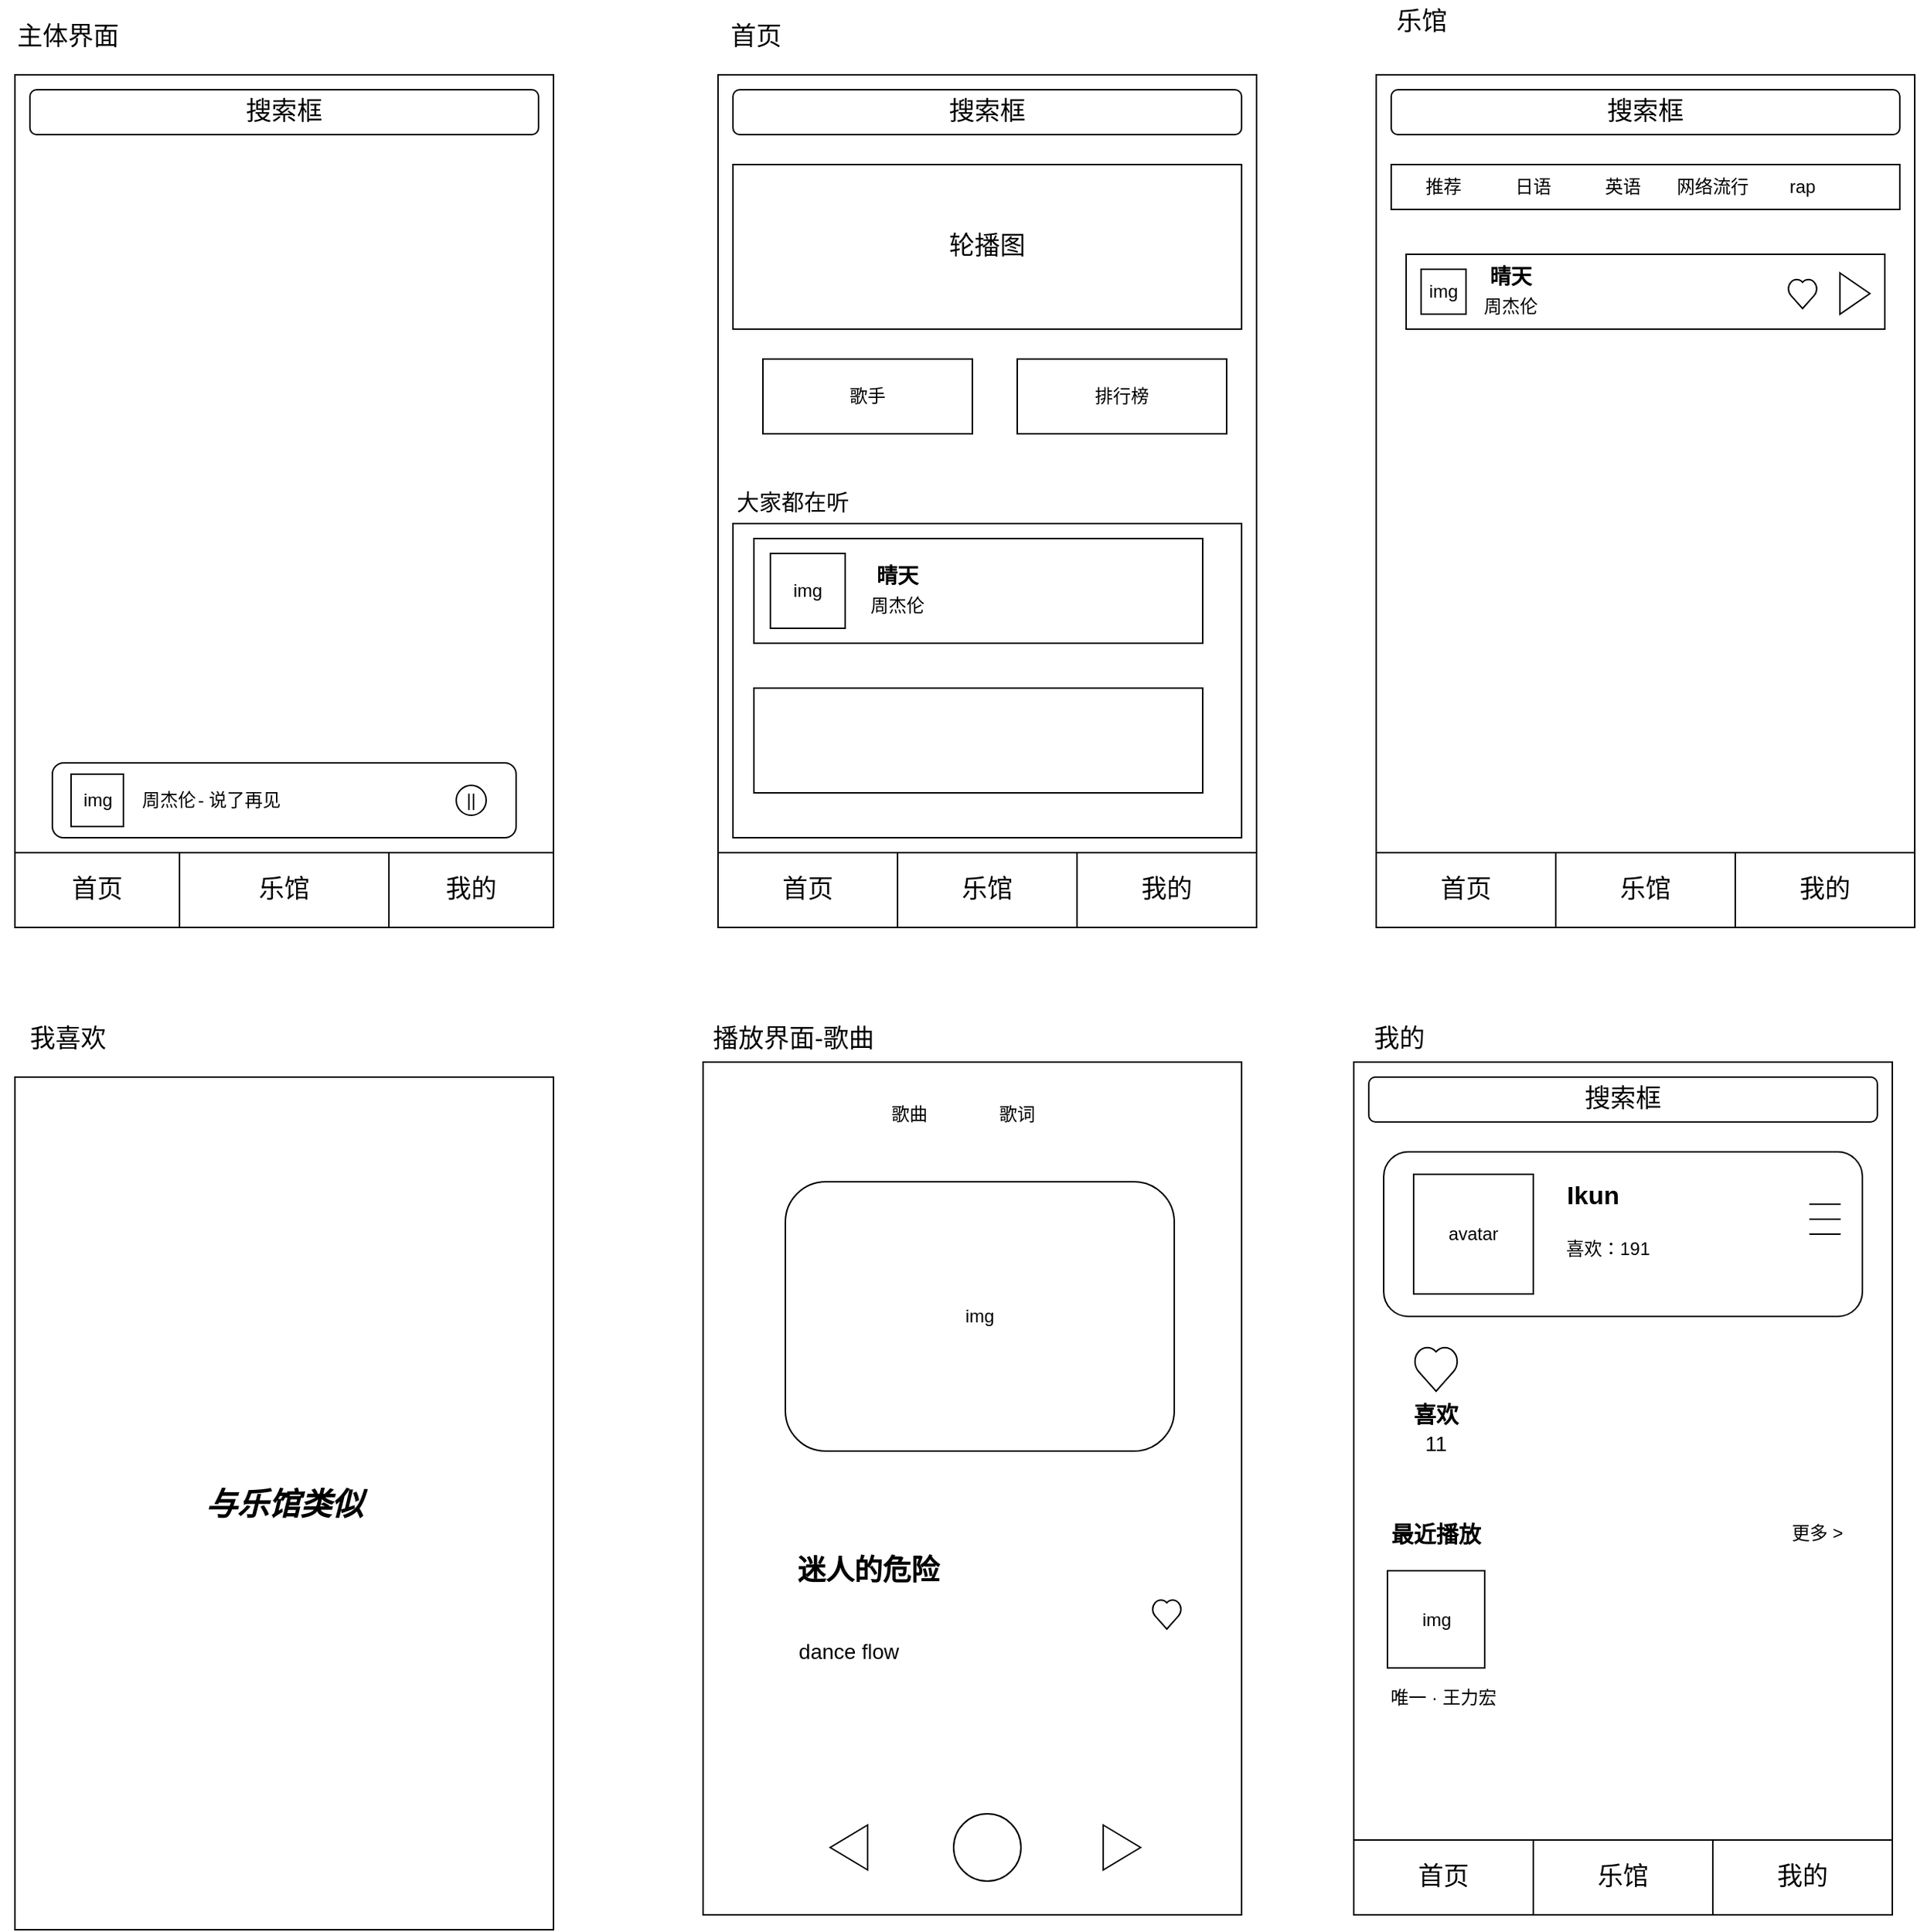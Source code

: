 <mxfile version="21.7.5" type="device">
  <diagram name="第 1 页" id="4hHL53P4-OzIi1WCuzci">
    <mxGraphModel dx="2261" dy="836" grid="1" gridSize="10" guides="1" tooltips="1" connect="1" arrows="1" fold="1" page="1" pageScale="1" pageWidth="827" pageHeight="1169" math="0" shadow="0">
      <root>
        <mxCell id="0" />
        <mxCell id="1" parent="0" />
        <mxCell id="vQLxhcx2_oaJsGIZo3zW-2" value="" style="rounded=0;whiteSpace=wrap;html=1;" vertex="1" parent="1">
          <mxGeometry x="-380" y="100" width="360" height="570" as="geometry" />
        </mxCell>
        <mxCell id="vQLxhcx2_oaJsGIZo3zW-4" value="" style="rounded=0;whiteSpace=wrap;html=1;" vertex="1" parent="1">
          <mxGeometry x="-380" y="620" width="360" height="50" as="geometry" />
        </mxCell>
        <mxCell id="vQLxhcx2_oaJsGIZo3zW-5" value="首页" style="rounded=0;whiteSpace=wrap;html=1;fontSize=17;" vertex="1" parent="1">
          <mxGeometry x="-380" y="620" width="110" height="50" as="geometry" />
        </mxCell>
        <mxCell id="vQLxhcx2_oaJsGIZo3zW-6" value="我的" style="rounded=0;whiteSpace=wrap;html=1;fontSize=17;" vertex="1" parent="1">
          <mxGeometry x="-130" y="620" width="110" height="50" as="geometry" />
        </mxCell>
        <mxCell id="vQLxhcx2_oaJsGIZo3zW-7" value="乐馆" style="rounded=0;whiteSpace=wrap;html=1;fontSize=17;" vertex="1" parent="1">
          <mxGeometry x="-270" y="620" width="140" height="50" as="geometry" />
        </mxCell>
        <mxCell id="vQLxhcx2_oaJsGIZo3zW-8" value="搜索框" style="rounded=1;whiteSpace=wrap;html=1;fontSize=17;" vertex="1" parent="1">
          <mxGeometry x="-370" y="110" width="340" height="30" as="geometry" />
        </mxCell>
        <mxCell id="vQLxhcx2_oaJsGIZo3zW-12" value="主体界面" style="text;html=1;align=center;verticalAlign=middle;resizable=0;points=[];autosize=1;strokeColor=none;fillColor=none;fontSize=17;" vertex="1" parent="1">
          <mxGeometry x="-390" y="60" width="90" height="30" as="geometry" />
        </mxCell>
        <mxCell id="vQLxhcx2_oaJsGIZo3zW-20" value="" style="rounded=0;whiteSpace=wrap;html=1;" vertex="1" parent="1">
          <mxGeometry x="90" y="100" width="360" height="570" as="geometry" />
        </mxCell>
        <mxCell id="vQLxhcx2_oaJsGIZo3zW-21" value="首页" style="rounded=0;whiteSpace=wrap;html=1;fontSize=17;" vertex="1" parent="1">
          <mxGeometry x="90" y="620" width="120" height="50" as="geometry" />
        </mxCell>
        <mxCell id="vQLxhcx2_oaJsGIZo3zW-22" value="乐馆" style="rounded=0;whiteSpace=wrap;html=1;fontSize=17;" vertex="1" parent="1">
          <mxGeometry x="210" y="620" width="120" height="50" as="geometry" />
        </mxCell>
        <mxCell id="vQLxhcx2_oaJsGIZo3zW-23" value="我的" style="rounded=0;whiteSpace=wrap;html=1;fontSize=17;" vertex="1" parent="1">
          <mxGeometry x="330" y="620" width="120" height="50" as="geometry" />
        </mxCell>
        <mxCell id="vQLxhcx2_oaJsGIZo3zW-24" value="搜索框" style="rounded=1;whiteSpace=wrap;html=1;fontSize=17;" vertex="1" parent="1">
          <mxGeometry x="100" y="110" width="340" height="30" as="geometry" />
        </mxCell>
        <mxCell id="vQLxhcx2_oaJsGIZo3zW-25" value="首页" style="text;html=1;align=center;verticalAlign=middle;resizable=0;points=[];autosize=1;strokeColor=none;fillColor=none;fontSize=17;" vertex="1" parent="1">
          <mxGeometry x="85" y="60" width="60" height="30" as="geometry" />
        </mxCell>
        <mxCell id="vQLxhcx2_oaJsGIZo3zW-26" value="轮播图" style="rounded=0;whiteSpace=wrap;html=1;fontSize=17;" vertex="1" parent="1">
          <mxGeometry x="100" y="160" width="340" height="110" as="geometry" />
        </mxCell>
        <mxCell id="vQLxhcx2_oaJsGIZo3zW-27" value="歌手" style="rounded=0;whiteSpace=wrap;html=1;" vertex="1" parent="1">
          <mxGeometry x="120" y="290" width="140" height="50" as="geometry" />
        </mxCell>
        <mxCell id="vQLxhcx2_oaJsGIZo3zW-28" value="排行榜" style="rounded=0;whiteSpace=wrap;html=1;" vertex="1" parent="1">
          <mxGeometry x="290" y="290" width="140" height="50" as="geometry" />
        </mxCell>
        <mxCell id="vQLxhcx2_oaJsGIZo3zW-30" value="大家都在听" style="text;html=1;strokeColor=none;fillColor=none;align=center;verticalAlign=middle;whiteSpace=wrap;rounded=0;fontSize=15;" vertex="1" parent="1">
          <mxGeometry x="100" y="370" width="80" height="30" as="geometry" />
        </mxCell>
        <mxCell id="vQLxhcx2_oaJsGIZo3zW-31" value="" style="rounded=0;whiteSpace=wrap;html=1;" vertex="1" parent="1">
          <mxGeometry x="100" y="400" width="340" height="210" as="geometry" />
        </mxCell>
        <mxCell id="vQLxhcx2_oaJsGIZo3zW-33" value="" style="rounded=0;whiteSpace=wrap;html=1;" vertex="1" parent="1">
          <mxGeometry x="114" y="410" width="300" height="70" as="geometry" />
        </mxCell>
        <mxCell id="vQLxhcx2_oaJsGIZo3zW-34" value="" style="rounded=0;whiteSpace=wrap;html=1;" vertex="1" parent="1">
          <mxGeometry x="114" y="510" width="300" height="70" as="geometry" />
        </mxCell>
        <mxCell id="vQLxhcx2_oaJsGIZo3zW-35" value="img" style="whiteSpace=wrap;html=1;aspect=fixed;" vertex="1" parent="1">
          <mxGeometry x="125" y="420" width="50" height="50" as="geometry" />
        </mxCell>
        <mxCell id="vQLxhcx2_oaJsGIZo3zW-36" value="晴天" style="text;html=1;strokeColor=none;fillColor=none;align=center;verticalAlign=middle;whiteSpace=wrap;rounded=0;fontStyle=1;fontSize=14;" vertex="1" parent="1">
          <mxGeometry x="180" y="420" width="60" height="30" as="geometry" />
        </mxCell>
        <mxCell id="vQLxhcx2_oaJsGIZo3zW-37" value="周杰伦" style="text;html=1;strokeColor=none;fillColor=none;align=center;verticalAlign=middle;whiteSpace=wrap;rounded=0;" vertex="1" parent="1">
          <mxGeometry x="180" y="440" width="60" height="30" as="geometry" />
        </mxCell>
        <mxCell id="vQLxhcx2_oaJsGIZo3zW-38" value="" style="rounded=0;whiteSpace=wrap;html=1;" vertex="1" parent="1">
          <mxGeometry x="530" y="100" width="360" height="570" as="geometry" />
        </mxCell>
        <mxCell id="vQLxhcx2_oaJsGIZo3zW-39" value="乐馆" style="text;html=1;align=center;verticalAlign=middle;resizable=0;points=[];autosize=1;strokeColor=none;fillColor=none;fontSize=17;" vertex="1" parent="1">
          <mxGeometry x="530" y="50" width="60" height="30" as="geometry" />
        </mxCell>
        <mxCell id="vQLxhcx2_oaJsGIZo3zW-40" value="" style="rounded=1;whiteSpace=wrap;html=1;" vertex="1" parent="1">
          <mxGeometry x="-355" y="560" width="310" height="50" as="geometry" />
        </mxCell>
        <mxCell id="vQLxhcx2_oaJsGIZo3zW-41" value="img" style="whiteSpace=wrap;html=1;aspect=fixed;" vertex="1" parent="1">
          <mxGeometry x="-342.5" y="567.5" width="35" height="35" as="geometry" />
        </mxCell>
        <mxCell id="vQLxhcx2_oaJsGIZo3zW-42" value="周杰伦" style="text;html=1;strokeColor=none;fillColor=none;align=center;verticalAlign=middle;whiteSpace=wrap;rounded=0;" vertex="1" parent="1">
          <mxGeometry x="-307.5" y="570" width="60" height="30" as="geometry" />
        </mxCell>
        <mxCell id="vQLxhcx2_oaJsGIZo3zW-43" value="- 说了再见" style="text;html=1;strokeColor=none;fillColor=none;align=center;verticalAlign=middle;whiteSpace=wrap;rounded=0;" vertex="1" parent="1">
          <mxGeometry x="-260" y="570" width="60" height="30" as="geometry" />
        </mxCell>
        <mxCell id="vQLxhcx2_oaJsGIZo3zW-44" value="||" style="ellipse;whiteSpace=wrap;html=1;aspect=fixed;" vertex="1" parent="1">
          <mxGeometry x="-85" y="575" width="20" height="20" as="geometry" />
        </mxCell>
        <mxCell id="vQLxhcx2_oaJsGIZo3zW-46" value="搜索框" style="rounded=1;whiteSpace=wrap;html=1;fontSize=17;" vertex="1" parent="1">
          <mxGeometry x="540" y="110" width="340" height="30" as="geometry" />
        </mxCell>
        <mxCell id="vQLxhcx2_oaJsGIZo3zW-47" value="首页" style="rounded=0;whiteSpace=wrap;html=1;fontSize=17;" vertex="1" parent="1">
          <mxGeometry x="530" y="620" width="120" height="50" as="geometry" />
        </mxCell>
        <mxCell id="vQLxhcx2_oaJsGIZo3zW-48" value="乐馆" style="rounded=0;whiteSpace=wrap;html=1;fontSize=17;" vertex="1" parent="1">
          <mxGeometry x="650" y="620" width="120" height="50" as="geometry" />
        </mxCell>
        <mxCell id="vQLxhcx2_oaJsGIZo3zW-49" value="我的" style="rounded=0;whiteSpace=wrap;html=1;fontSize=17;" vertex="1" parent="1">
          <mxGeometry x="770" y="620" width="120" height="50" as="geometry" />
        </mxCell>
        <mxCell id="vQLxhcx2_oaJsGIZo3zW-51" value="" style="rounded=0;whiteSpace=wrap;html=1;" vertex="1" parent="1">
          <mxGeometry x="540" y="160" width="340" height="30" as="geometry" />
        </mxCell>
        <mxCell id="vQLxhcx2_oaJsGIZo3zW-52" value="推荐" style="text;html=1;strokeColor=none;fillColor=none;align=center;verticalAlign=middle;whiteSpace=wrap;rounded=0;" vertex="1" parent="1">
          <mxGeometry x="550" y="165" width="50" height="20" as="geometry" />
        </mxCell>
        <mxCell id="vQLxhcx2_oaJsGIZo3zW-53" value="日语" style="text;html=1;strokeColor=none;fillColor=none;align=center;verticalAlign=middle;whiteSpace=wrap;rounded=0;" vertex="1" parent="1">
          <mxGeometry x="610" y="165" width="50" height="20" as="geometry" />
        </mxCell>
        <mxCell id="vQLxhcx2_oaJsGIZo3zW-54" value="英语" style="text;html=1;strokeColor=none;fillColor=none;align=center;verticalAlign=middle;whiteSpace=wrap;rounded=0;" vertex="1" parent="1">
          <mxGeometry x="670" y="165" width="50" height="20" as="geometry" />
        </mxCell>
        <mxCell id="vQLxhcx2_oaJsGIZo3zW-55" value="网络流行" style="text;html=1;strokeColor=none;fillColor=none;align=center;verticalAlign=middle;whiteSpace=wrap;rounded=0;" vertex="1" parent="1">
          <mxGeometry x="730" y="165" width="50" height="20" as="geometry" />
        </mxCell>
        <mxCell id="vQLxhcx2_oaJsGIZo3zW-56" value="rap" style="text;html=1;strokeColor=none;fillColor=none;align=center;verticalAlign=middle;whiteSpace=wrap;rounded=0;" vertex="1" parent="1">
          <mxGeometry x="790" y="165" width="50" height="20" as="geometry" />
        </mxCell>
        <mxCell id="vQLxhcx2_oaJsGIZo3zW-57" value="" style="rounded=0;whiteSpace=wrap;html=1;" vertex="1" parent="1">
          <mxGeometry x="550" y="220" width="320" height="50" as="geometry" />
        </mxCell>
        <mxCell id="vQLxhcx2_oaJsGIZo3zW-58" value="img" style="whiteSpace=wrap;html=1;aspect=fixed;" vertex="1" parent="1">
          <mxGeometry x="560" y="230" width="30" height="30" as="geometry" />
        </mxCell>
        <mxCell id="vQLxhcx2_oaJsGIZo3zW-59" value="晴天" style="text;html=1;strokeColor=none;fillColor=none;align=center;verticalAlign=middle;whiteSpace=wrap;rounded=0;fontStyle=1;fontSize=14;" vertex="1" parent="1">
          <mxGeometry x="590" y="220" width="60" height="30" as="geometry" />
        </mxCell>
        <mxCell id="vQLxhcx2_oaJsGIZo3zW-60" value="周杰伦" style="text;html=1;strokeColor=none;fillColor=none;align=center;verticalAlign=middle;whiteSpace=wrap;rounded=0;" vertex="1" parent="1">
          <mxGeometry x="590" y="240" width="60" height="30" as="geometry" />
        </mxCell>
        <mxCell id="vQLxhcx2_oaJsGIZo3zW-61" value="" style="verticalLabelPosition=bottom;verticalAlign=top;html=1;shape=mxgraph.basic.heart" vertex="1" parent="1">
          <mxGeometry x="805" y="236.25" width="20" height="20" as="geometry" />
        </mxCell>
        <mxCell id="vQLxhcx2_oaJsGIZo3zW-66" value="" style="verticalLabelPosition=bottom;verticalAlign=top;html=1;shape=mxgraph.basic.acute_triangle;dx=0.5;rotation=0;direction=south;" vertex="1" parent="1">
          <mxGeometry x="840" y="232.5" width="20" height="27.5" as="geometry" />
        </mxCell>
        <mxCell id="vQLxhcx2_oaJsGIZo3zW-130" value="与乐馆类似" style="rounded=0;whiteSpace=wrap;html=1;fontSize=21;fontStyle=3" vertex="1" parent="1">
          <mxGeometry x="-380" y="770" width="360" height="570" as="geometry" />
        </mxCell>
        <mxCell id="vQLxhcx2_oaJsGIZo3zW-131" value="我喜欢" style="text;html=1;align=center;verticalAlign=middle;resizable=0;points=[];autosize=1;strokeColor=none;fillColor=none;fontSize=17;" vertex="1" parent="1">
          <mxGeometry x="-380" y="730" width="70" height="30" as="geometry" />
        </mxCell>
        <mxCell id="vQLxhcx2_oaJsGIZo3zW-132" value="" style="rounded=0;whiteSpace=wrap;html=1;fontSize=21;fontStyle=3" vertex="1" parent="1">
          <mxGeometry x="80" y="760" width="360" height="570" as="geometry" />
        </mxCell>
        <mxCell id="vQLxhcx2_oaJsGIZo3zW-133" value="播放界面-歌曲" style="text;html=1;align=center;verticalAlign=middle;resizable=0;points=[];autosize=1;strokeColor=none;fillColor=none;fontSize=17;" vertex="1" parent="1">
          <mxGeometry x="75" y="730" width="130" height="30" as="geometry" />
        </mxCell>
        <mxCell id="vQLxhcx2_oaJsGIZo3zW-134" value="" style="triangle;whiteSpace=wrap;html=1;" vertex="1" parent="1">
          <mxGeometry x="347.5" y="1270" width="25" height="30" as="geometry" />
        </mxCell>
        <mxCell id="vQLxhcx2_oaJsGIZo3zW-135" value="" style="ellipse;whiteSpace=wrap;html=1;aspect=fixed;" vertex="1" parent="1">
          <mxGeometry x="247.5" y="1262.5" width="45" height="45" as="geometry" />
        </mxCell>
        <mxCell id="vQLxhcx2_oaJsGIZo3zW-136" value="" style="triangle;whiteSpace=wrap;html=1;rotation=-180;" vertex="1" parent="1">
          <mxGeometry x="165" y="1270" width="25" height="30" as="geometry" />
        </mxCell>
        <mxCell id="vQLxhcx2_oaJsGIZo3zW-140" value="img" style="rounded=1;whiteSpace=wrap;html=1;" vertex="1" parent="1">
          <mxGeometry x="135" y="840" width="260" height="180" as="geometry" />
        </mxCell>
        <mxCell id="vQLxhcx2_oaJsGIZo3zW-141" value="歌曲" style="text;html=1;strokeColor=none;fillColor=none;align=center;verticalAlign=middle;whiteSpace=wrap;rounded=0;" vertex="1" parent="1">
          <mxGeometry x="188" y="780" width="60" height="30" as="geometry" />
        </mxCell>
        <mxCell id="vQLxhcx2_oaJsGIZo3zW-142" value="歌词" style="text;html=1;strokeColor=none;fillColor=none;align=center;verticalAlign=middle;whiteSpace=wrap;rounded=0;" vertex="1" parent="1">
          <mxGeometry x="260" y="780" width="60" height="30" as="geometry" />
        </mxCell>
        <mxCell id="vQLxhcx2_oaJsGIZo3zW-143" value="迷人的危险" style="text;html=1;strokeColor=none;fillColor=none;align=center;verticalAlign=middle;whiteSpace=wrap;rounded=0;fontStyle=1;fontSize=19;" vertex="1" parent="1">
          <mxGeometry x="132.5" y="1080" width="115" height="40" as="geometry" />
        </mxCell>
        <mxCell id="vQLxhcx2_oaJsGIZo3zW-144" value="dance flow" style="text;html=1;strokeColor=none;fillColor=none;align=center;verticalAlign=middle;whiteSpace=wrap;rounded=0;fontSize=14;" vertex="1" parent="1">
          <mxGeometry x="140" y="1139" width="75" height="30" as="geometry" />
        </mxCell>
        <mxCell id="vQLxhcx2_oaJsGIZo3zW-145" value="" style="verticalLabelPosition=bottom;verticalAlign=top;html=1;shape=mxgraph.basic.heart" vertex="1" parent="1">
          <mxGeometry x="380" y="1119" width="20" height="20" as="geometry" />
        </mxCell>
        <mxCell id="vQLxhcx2_oaJsGIZo3zW-146" value="" style="rounded=0;whiteSpace=wrap;html=1;" vertex="1" parent="1">
          <mxGeometry x="515" y="760" width="360" height="570" as="geometry" />
        </mxCell>
        <mxCell id="vQLxhcx2_oaJsGIZo3zW-147" value="我的" style="text;html=1;align=center;verticalAlign=middle;resizable=0;points=[];autosize=1;strokeColor=none;fillColor=none;fontSize=17;" vertex="1" parent="1">
          <mxGeometry x="515" y="730" width="60" height="30" as="geometry" />
        </mxCell>
        <mxCell id="vQLxhcx2_oaJsGIZo3zW-148" value="首页" style="rounded=0;whiteSpace=wrap;html=1;fontSize=17;" vertex="1" parent="1">
          <mxGeometry x="515" y="1280" width="120" height="50" as="geometry" />
        </mxCell>
        <mxCell id="vQLxhcx2_oaJsGIZo3zW-149" value="乐馆" style="rounded=0;whiteSpace=wrap;html=1;fontSize=17;" vertex="1" parent="1">
          <mxGeometry x="635" y="1280" width="120" height="50" as="geometry" />
        </mxCell>
        <mxCell id="vQLxhcx2_oaJsGIZo3zW-150" value="我的" style="rounded=0;whiteSpace=wrap;html=1;fontSize=17;" vertex="1" parent="1">
          <mxGeometry x="755" y="1280" width="120" height="50" as="geometry" />
        </mxCell>
        <mxCell id="vQLxhcx2_oaJsGIZo3zW-151" value="搜索框" style="rounded=1;whiteSpace=wrap;html=1;fontSize=17;" vertex="1" parent="1">
          <mxGeometry x="525" y="770" width="340" height="30" as="geometry" />
        </mxCell>
        <mxCell id="vQLxhcx2_oaJsGIZo3zW-152" value="" style="rounded=1;whiteSpace=wrap;html=1;" vertex="1" parent="1">
          <mxGeometry x="535" y="820" width="320" height="110" as="geometry" />
        </mxCell>
        <mxCell id="vQLxhcx2_oaJsGIZo3zW-153" value="avatar" style="whiteSpace=wrap;html=1;aspect=fixed;" vertex="1" parent="1">
          <mxGeometry x="555" y="835" width="80" height="80" as="geometry" />
        </mxCell>
        <mxCell id="vQLxhcx2_oaJsGIZo3zW-154" value="Ikun" style="text;html=1;strokeColor=none;fillColor=none;align=center;verticalAlign=middle;whiteSpace=wrap;rounded=0;fontStyle=1;fontSize=17;" vertex="1" parent="1">
          <mxGeometry x="645" y="835" width="60" height="30" as="geometry" />
        </mxCell>
        <mxCell id="vQLxhcx2_oaJsGIZo3zW-155" value="喜欢：191" style="text;html=1;strokeColor=none;fillColor=none;align=center;verticalAlign=middle;whiteSpace=wrap;rounded=0;" vertex="1" parent="1">
          <mxGeometry x="655" y="870" width="60" height="30" as="geometry" />
        </mxCell>
        <mxCell id="vQLxhcx2_oaJsGIZo3zW-156" value="" style="shape=partialRectangle;whiteSpace=wrap;html=1;right=0;top=0;bottom=0;fillColor=none;routingCenterX=-0.5;rotation=-90;" vertex="1" parent="1">
          <mxGeometry x="825" y="840" width="10" height="20" as="geometry" />
        </mxCell>
        <mxCell id="vQLxhcx2_oaJsGIZo3zW-157" value="" style="shape=partialRectangle;whiteSpace=wrap;html=1;right=0;top=0;bottom=0;fillColor=none;routingCenterX=-0.5;rotation=-90;" vertex="1" parent="1">
          <mxGeometry x="825" y="850" width="10" height="20" as="geometry" />
        </mxCell>
        <mxCell id="vQLxhcx2_oaJsGIZo3zW-158" value="" style="shape=partialRectangle;whiteSpace=wrap;html=1;right=0;top=0;bottom=0;fillColor=none;routingCenterX=-0.5;rotation=-90;fontStyle=1" vertex="1" parent="1">
          <mxGeometry x="825" y="860" width="10" height="20" as="geometry" />
        </mxCell>
        <mxCell id="vQLxhcx2_oaJsGIZo3zW-159" value="" style="verticalLabelPosition=bottom;verticalAlign=top;html=1;shape=mxgraph.basic.heart" vertex="1" parent="1">
          <mxGeometry x="555" y="950" width="30" height="30" as="geometry" />
        </mxCell>
        <mxCell id="vQLxhcx2_oaJsGIZo3zW-160" value="喜欢" style="text;html=1;strokeColor=none;fillColor=none;align=center;verticalAlign=middle;whiteSpace=wrap;rounded=0;fontStyle=1;fontSize=15;" vertex="1" parent="1">
          <mxGeometry x="540" y="980" width="60" height="30" as="geometry" />
        </mxCell>
        <mxCell id="vQLxhcx2_oaJsGIZo3zW-161" value="11" style="text;html=1;strokeColor=none;fillColor=none;align=center;verticalAlign=middle;whiteSpace=wrap;rounded=0;fontSize=14;" vertex="1" parent="1">
          <mxGeometry x="540" y="1000" width="60" height="30" as="geometry" />
        </mxCell>
        <mxCell id="vQLxhcx2_oaJsGIZo3zW-162" value="最近播放" style="text;html=1;strokeColor=none;fillColor=none;align=center;verticalAlign=middle;whiteSpace=wrap;rounded=0;fontStyle=1;fontSize=15;" vertex="1" parent="1">
          <mxGeometry x="535" y="1060" width="70" height="30" as="geometry" />
        </mxCell>
        <mxCell id="vQLxhcx2_oaJsGIZo3zW-163" value="更多 &amp;gt;" style="text;html=1;strokeColor=none;fillColor=none;align=center;verticalAlign=middle;whiteSpace=wrap;rounded=0;" vertex="1" parent="1">
          <mxGeometry x="795" y="1060" width="60" height="30" as="geometry" />
        </mxCell>
        <mxCell id="vQLxhcx2_oaJsGIZo3zW-164" value="img" style="whiteSpace=wrap;html=1;aspect=fixed;" vertex="1" parent="1">
          <mxGeometry x="537.5" y="1100" width="65" height="65" as="geometry" />
        </mxCell>
        <mxCell id="vQLxhcx2_oaJsGIZo3zW-165" value="唯一 · 王力宏" style="text;html=1;strokeColor=none;fillColor=none;align=center;verticalAlign=middle;whiteSpace=wrap;rounded=0;" vertex="1" parent="1">
          <mxGeometry x="535" y="1170" width="80" height="30" as="geometry" />
        </mxCell>
      </root>
    </mxGraphModel>
  </diagram>
</mxfile>
